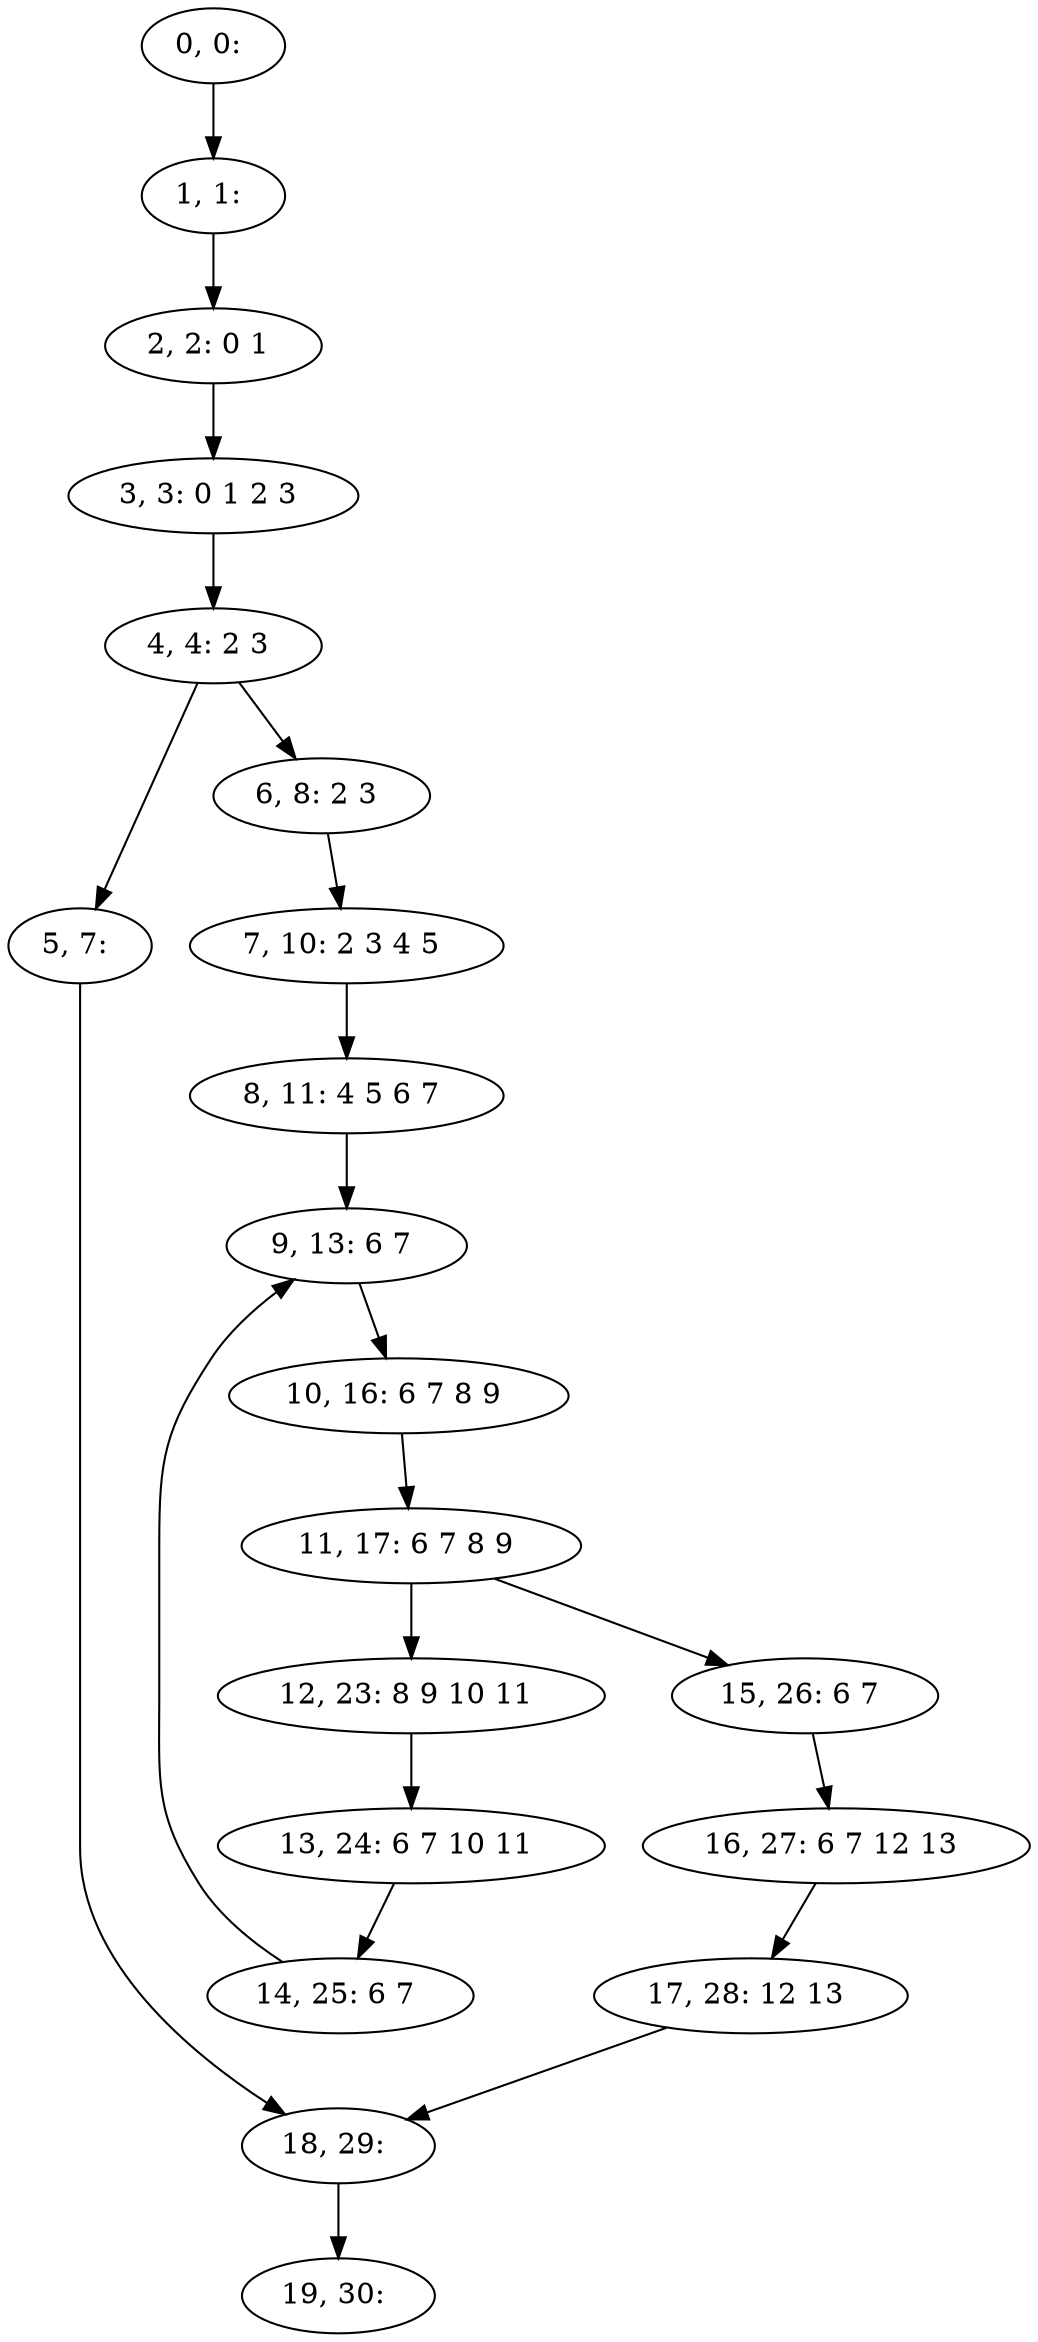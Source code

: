 digraph G {
0[label="0, 0: "];
1[label="1, 1: "];
2[label="2, 2: 0 1 "];
3[label="3, 3: 0 1 2 3 "];
4[label="4, 4: 2 3 "];
5[label="5, 7: "];
6[label="6, 8: 2 3 "];
7[label="7, 10: 2 3 4 5 "];
8[label="8, 11: 4 5 6 7 "];
9[label="9, 13: 6 7 "];
10[label="10, 16: 6 7 8 9 "];
11[label="11, 17: 6 7 8 9 "];
12[label="12, 23: 8 9 10 11 "];
13[label="13, 24: 6 7 10 11 "];
14[label="14, 25: 6 7 "];
15[label="15, 26: 6 7 "];
16[label="16, 27: 6 7 12 13 "];
17[label="17, 28: 12 13 "];
18[label="18, 29: "];
19[label="19, 30: "];
0->1 ;
1->2 ;
2->3 ;
3->4 ;
4->5 ;
4->6 ;
5->18 ;
6->7 ;
7->8 ;
8->9 ;
9->10 ;
10->11 ;
11->12 ;
11->15 ;
12->13 ;
13->14 ;
14->9 ;
15->16 ;
16->17 ;
17->18 ;
18->19 ;
}
